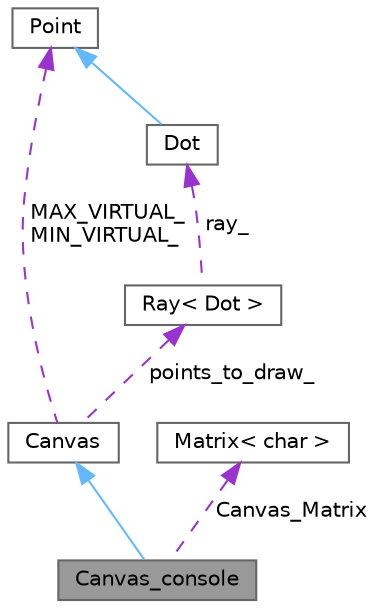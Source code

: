 digraph "Canvas_console"
{
 // LATEX_PDF_SIZE
  bgcolor="transparent";
  edge [fontname=Helvetica,fontsize=10,labelfontname=Helvetica,labelfontsize=10];
  node [fontname=Helvetica,fontsize=10,shape=box,height=0.2,width=0.4];
  Node1 [label="Canvas_console",height=0.2,width=0.4,color="gray40", fillcolor="grey60", style="filled", fontcolor="black",tooltip=" "];
  Node2 -> Node1 [dir="back",color="steelblue1",style="solid"];
  Node2 [label="Canvas",height=0.2,width=0.4,color="gray40", fillcolor="white", style="filled",URL="$class_canvas.html",tooltip=" "];
  Node3 -> Node2 [dir="back",color="darkorchid3",style="dashed",label=" MAX_VIRTUAL_\nMIN_VIRTUAL_" ];
  Node3 [label="Point",height=0.2,width=0.4,color="gray40", fillcolor="white", style="filled",URL="$struct_point.html",tooltip=" "];
  Node4 -> Node2 [dir="back",color="darkorchid3",style="dashed",label=" points_to_draw_" ];
  Node4 [label="Ray\< Dot \>",height=0.2,width=0.4,color="gray40", fillcolor="white", style="filled",URL="$class_ray.html",tooltip=" "];
  Node5 -> Node4 [dir="back",color="darkorchid3",style="dashed",label=" ray_" ];
  Node5 [label="Dot",height=0.2,width=0.4,color="gray40", fillcolor="white", style="filled",URL="$struct_dot.html",tooltip=" "];
  Node3 -> Node5 [dir="back",color="steelblue1",style="solid"];
  Node6 -> Node1 [dir="back",color="darkorchid3",style="dashed",label=" Canvas_Matrix" ];
  Node6 [label="Matrix\< char \>",height=0.2,width=0.4,color="gray40", fillcolor="white", style="filled",URL="$class_matrix.html",tooltip=" "];
}
